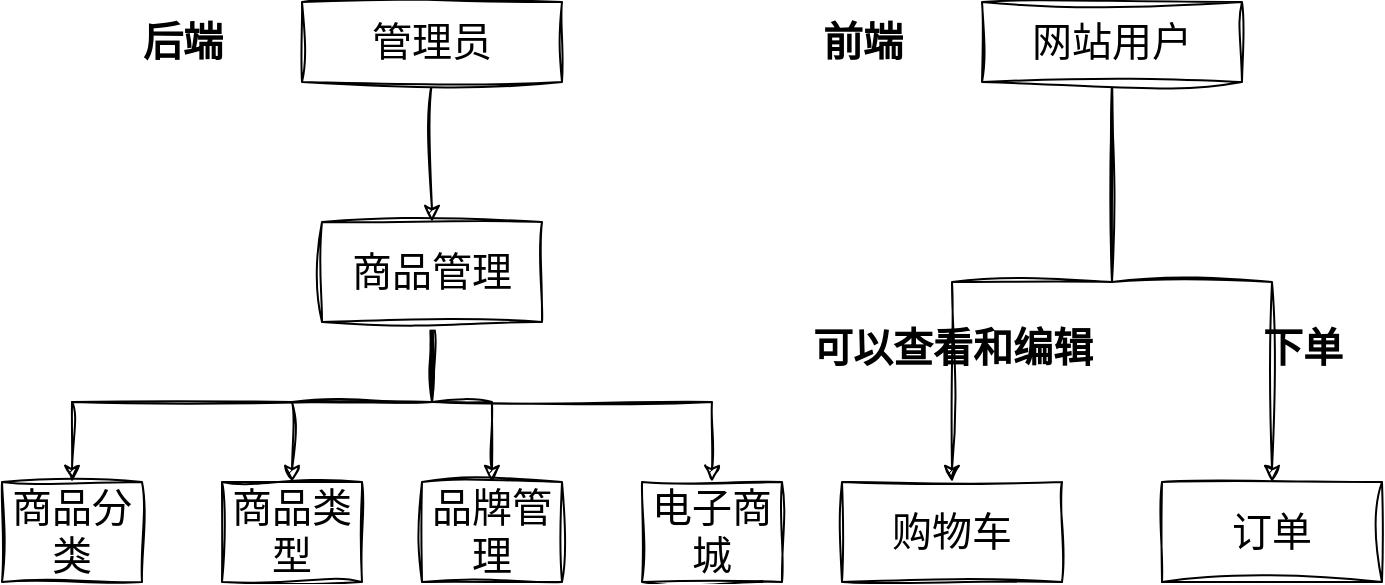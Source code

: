 <mxfile version="22.0.8" type="github">
  <diagram id="2czRu_s2cXTMHkx3vLSJ" name="第 1 页">
    <mxGraphModel dx="837" dy="578" grid="1" gridSize="10" guides="1" tooltips="1" connect="1" arrows="1" fold="1" page="1" pageScale="1" pageWidth="827" pageHeight="1169" background="none" math="0" shadow="0">
      <root>
        <mxCell id="0" />
        <mxCell id="1" parent="0" />
        <mxCell id="szV62H9SXC4VrywOd0WU-11" style="edgeStyle=orthogonalEdgeStyle;rounded=0;sketch=1;hachureGap=4;jiggle=2;curveFitting=1;orthogonalLoop=1;jettySize=auto;html=1;exitX=0.5;exitY=1;exitDx=0;exitDy=0;entryX=0.5;entryY=0;entryDx=0;entryDy=0;fontFamily=Architects Daughter;fontSource=https%3A%2F%2Ffonts.googleapis.com%2Fcss%3Ffamily%3DArchitects%2BDaughter;fontSize=16;" edge="1" parent="1" source="szV62H9SXC4VrywOd0WU-1" target="szV62H9SXC4VrywOd0WU-3">
          <mxGeometry relative="1" as="geometry" />
        </mxCell>
        <mxCell id="szV62H9SXC4VrywOd0WU-1" value="管理员" style="html=1;whiteSpace=wrap;sketch=1;hachureGap=4;jiggle=2;curveFitting=1;fontFamily=Architects Daughter;fontSource=https%3A%2F%2Ffonts.googleapis.com%2Fcss%3Ffamily%3DArchitects%2BDaughter;fontSize=20;" vertex="1" parent="1">
          <mxGeometry x="160" y="90" width="130" height="40" as="geometry" />
        </mxCell>
        <mxCell id="szV62H9SXC4VrywOd0WU-12" style="edgeStyle=orthogonalEdgeStyle;rounded=0;sketch=1;hachureGap=4;jiggle=2;curveFitting=1;orthogonalLoop=1;jettySize=auto;html=1;exitX=0.5;exitY=1;exitDx=0;exitDy=0;entryX=0.5;entryY=0;entryDx=0;entryDy=0;fontFamily=Architects Daughter;fontSource=https%3A%2F%2Ffonts.googleapis.com%2Fcss%3Ffamily%3DArchitects%2BDaughter;fontSize=16;" edge="1" parent="1" source="szV62H9SXC4VrywOd0WU-3" target="szV62H9SXC4VrywOd0WU-10">
          <mxGeometry relative="1" as="geometry">
            <Array as="points">
              <mxPoint x="225" y="290" />
              <mxPoint x="45" y="290" />
            </Array>
          </mxGeometry>
        </mxCell>
        <mxCell id="szV62H9SXC4VrywOd0WU-13" style="edgeStyle=orthogonalEdgeStyle;rounded=0;sketch=1;hachureGap=4;jiggle=2;curveFitting=1;orthogonalLoop=1;jettySize=auto;html=1;exitX=0.5;exitY=1;exitDx=0;exitDy=0;entryX=0.5;entryY=0;entryDx=0;entryDy=0;fontFamily=Architects Daughter;fontSource=https%3A%2F%2Ffonts.googleapis.com%2Fcss%3Ffamily%3DArchitects%2BDaughter;fontSize=16;" edge="1" parent="1" source="szV62H9SXC4VrywOd0WU-3" target="szV62H9SXC4VrywOd0WU-9">
          <mxGeometry relative="1" as="geometry" />
        </mxCell>
        <mxCell id="szV62H9SXC4VrywOd0WU-14" style="edgeStyle=orthogonalEdgeStyle;rounded=0;sketch=1;hachureGap=4;jiggle=2;curveFitting=1;orthogonalLoop=1;jettySize=auto;html=1;exitX=0.5;exitY=1;exitDx=0;exitDy=0;fontFamily=Architects Daughter;fontSource=https%3A%2F%2Ffonts.googleapis.com%2Fcss%3Ffamily%3DArchitects%2BDaughter;fontSize=16;" edge="1" parent="1" source="szV62H9SXC4VrywOd0WU-3" target="szV62H9SXC4VrywOd0WU-8">
          <mxGeometry relative="1" as="geometry" />
        </mxCell>
        <mxCell id="szV62H9SXC4VrywOd0WU-15" style="edgeStyle=orthogonalEdgeStyle;rounded=0;sketch=1;hachureGap=4;jiggle=2;curveFitting=1;orthogonalLoop=1;jettySize=auto;html=1;exitX=0.5;exitY=1;exitDx=0;exitDy=0;fontFamily=Architects Daughter;fontSource=https%3A%2F%2Ffonts.googleapis.com%2Fcss%3Ffamily%3DArchitects%2BDaughter;fontSize=16;" edge="1" parent="1" source="szV62H9SXC4VrywOd0WU-3" target="szV62H9SXC4VrywOd0WU-6">
          <mxGeometry relative="1" as="geometry" />
        </mxCell>
        <mxCell id="szV62H9SXC4VrywOd0WU-3" value="商品管理" style="html=1;whiteSpace=wrap;sketch=1;hachureGap=4;jiggle=2;curveFitting=1;fontFamily=Architects Daughter;fontSource=https%3A%2F%2Ffonts.googleapis.com%2Fcss%3Ffamily%3DArchitects%2BDaughter;fontSize=20;" vertex="1" parent="1">
          <mxGeometry x="170" y="200" width="110" height="50" as="geometry" />
        </mxCell>
        <mxCell id="szV62H9SXC4VrywOd0WU-6" value="电子商城" style="html=1;whiteSpace=wrap;sketch=1;hachureGap=4;jiggle=2;curveFitting=1;fontFamily=Architects Daughter;fontSource=https%3A%2F%2Ffonts.googleapis.com%2Fcss%3Ffamily%3DArchitects%2BDaughter;fontSize=20;" vertex="1" parent="1">
          <mxGeometry x="330" y="330" width="70" height="50" as="geometry" />
        </mxCell>
        <mxCell id="szV62H9SXC4VrywOd0WU-8" value="品牌管理" style="html=1;whiteSpace=wrap;sketch=1;hachureGap=4;jiggle=2;curveFitting=1;fontFamily=Architects Daughter;fontSource=https%3A%2F%2Ffonts.googleapis.com%2Fcss%3Ffamily%3DArchitects%2BDaughter;fontSize=20;" vertex="1" parent="1">
          <mxGeometry x="220" y="330" width="70" height="50" as="geometry" />
        </mxCell>
        <mxCell id="szV62H9SXC4VrywOd0WU-9" value="商品类型" style="html=1;whiteSpace=wrap;sketch=1;hachureGap=4;jiggle=2;curveFitting=1;fontFamily=Architects Daughter;fontSource=https%3A%2F%2Ffonts.googleapis.com%2Fcss%3Ffamily%3DArchitects%2BDaughter;fontSize=20;" vertex="1" parent="1">
          <mxGeometry x="120" y="330" width="70" height="50" as="geometry" />
        </mxCell>
        <mxCell id="szV62H9SXC4VrywOd0WU-10" value="商品分类" style="html=1;whiteSpace=wrap;sketch=1;hachureGap=4;jiggle=2;curveFitting=1;fontFamily=Architects Daughter;fontSource=https%3A%2F%2Ffonts.googleapis.com%2Fcss%3Ffamily%3DArchitects%2BDaughter;fontSize=20;" vertex="1" parent="1">
          <mxGeometry x="10" y="330" width="70" height="50" as="geometry" />
        </mxCell>
        <mxCell id="szV62H9SXC4VrywOd0WU-16" value="后端" style="text;align=center;fontStyle=1;verticalAlign=middle;spacingLeft=3;spacingRight=3;strokeColor=none;rotatable=0;points=[[0,0.5],[1,0.5]];portConstraint=eastwest;html=1;fontSize=20;fontFamily=Architects Daughter;" vertex="1" parent="1">
          <mxGeometry x="60" y="97" width="80" height="26" as="geometry" />
        </mxCell>
        <mxCell id="szV62H9SXC4VrywOd0WU-17" value="前端" style="text;align=center;fontStyle=1;verticalAlign=middle;spacingLeft=3;spacingRight=3;strokeColor=none;rotatable=0;points=[[0,0.5],[1,0.5]];portConstraint=eastwest;html=1;fontSize=20;fontFamily=Architects Daughter;" vertex="1" parent="1">
          <mxGeometry x="400" y="97" width="80" height="26" as="geometry" />
        </mxCell>
        <mxCell id="szV62H9SXC4VrywOd0WU-21" style="edgeStyle=orthogonalEdgeStyle;rounded=0;sketch=1;hachureGap=4;jiggle=2;curveFitting=1;orthogonalLoop=1;jettySize=auto;html=1;exitX=0.5;exitY=1;exitDx=0;exitDy=0;fontFamily=Architects Daughter;fontSource=https%3A%2F%2Ffonts.googleapis.com%2Fcss%3Ffamily%3DArchitects%2BDaughter;fontSize=16;" edge="1" parent="1" source="szV62H9SXC4VrywOd0WU-18" target="szV62H9SXC4VrywOd0WU-20">
          <mxGeometry relative="1" as="geometry" />
        </mxCell>
        <mxCell id="szV62H9SXC4VrywOd0WU-22" style="edgeStyle=orthogonalEdgeStyle;rounded=0;sketch=1;hachureGap=4;jiggle=2;curveFitting=1;orthogonalLoop=1;jettySize=auto;html=1;exitX=0.5;exitY=1;exitDx=0;exitDy=0;entryX=0.5;entryY=0;entryDx=0;entryDy=0;fontFamily=Architects Daughter;fontSource=https%3A%2F%2Ffonts.googleapis.com%2Fcss%3Ffamily%3DArchitects%2BDaughter;fontSize=16;" edge="1" parent="1" source="szV62H9SXC4VrywOd0WU-18" target="szV62H9SXC4VrywOd0WU-19">
          <mxGeometry relative="1" as="geometry" />
        </mxCell>
        <mxCell id="szV62H9SXC4VrywOd0WU-18" value="网站用户" style="html=1;whiteSpace=wrap;sketch=1;hachureGap=4;jiggle=2;curveFitting=1;fontFamily=Architects Daughter;fontSource=https%3A%2F%2Ffonts.googleapis.com%2Fcss%3Ffamily%3DArchitects%2BDaughter;fontSize=20;" vertex="1" parent="1">
          <mxGeometry x="500" y="90" width="130" height="40" as="geometry" />
        </mxCell>
        <mxCell id="szV62H9SXC4VrywOd0WU-19" value="订单" style="html=1;whiteSpace=wrap;sketch=1;hachureGap=4;jiggle=2;curveFitting=1;fontFamily=Architects Daughter;fontSource=https%3A%2F%2Ffonts.googleapis.com%2Fcss%3Ffamily%3DArchitects%2BDaughter;fontSize=20;" vertex="1" parent="1">
          <mxGeometry x="590" y="330" width="110" height="50" as="geometry" />
        </mxCell>
        <mxCell id="szV62H9SXC4VrywOd0WU-20" value="购物车" style="html=1;whiteSpace=wrap;sketch=1;hachureGap=4;jiggle=2;curveFitting=1;fontFamily=Architects Daughter;fontSource=https%3A%2F%2Ffonts.googleapis.com%2Fcss%3Ffamily%3DArchitects%2BDaughter;fontSize=20;" vertex="1" parent="1">
          <mxGeometry x="430" y="330" width="110" height="50" as="geometry" />
        </mxCell>
        <mxCell id="szV62H9SXC4VrywOd0WU-23" value="可以查看和编辑" style="text;align=center;fontStyle=1;verticalAlign=middle;spacingLeft=3;spacingRight=3;strokeColor=none;rotatable=0;points=[[0,0.5],[1,0.5]];portConstraint=eastwest;html=1;fontSize=20;fontFamily=Architects Daughter;" vertex="1" parent="1">
          <mxGeometry x="445" y="250" width="80" height="26" as="geometry" />
        </mxCell>
        <mxCell id="szV62H9SXC4VrywOd0WU-24" value="下单" style="text;align=center;fontStyle=1;verticalAlign=middle;spacingLeft=3;spacingRight=3;strokeColor=none;rotatable=0;points=[[0,0.5],[1,0.5]];portConstraint=eastwest;html=1;fontSize=20;fontFamily=Architects Daughter;" vertex="1" parent="1">
          <mxGeometry x="620" y="250" width="80" height="26" as="geometry" />
        </mxCell>
      </root>
    </mxGraphModel>
  </diagram>
</mxfile>
